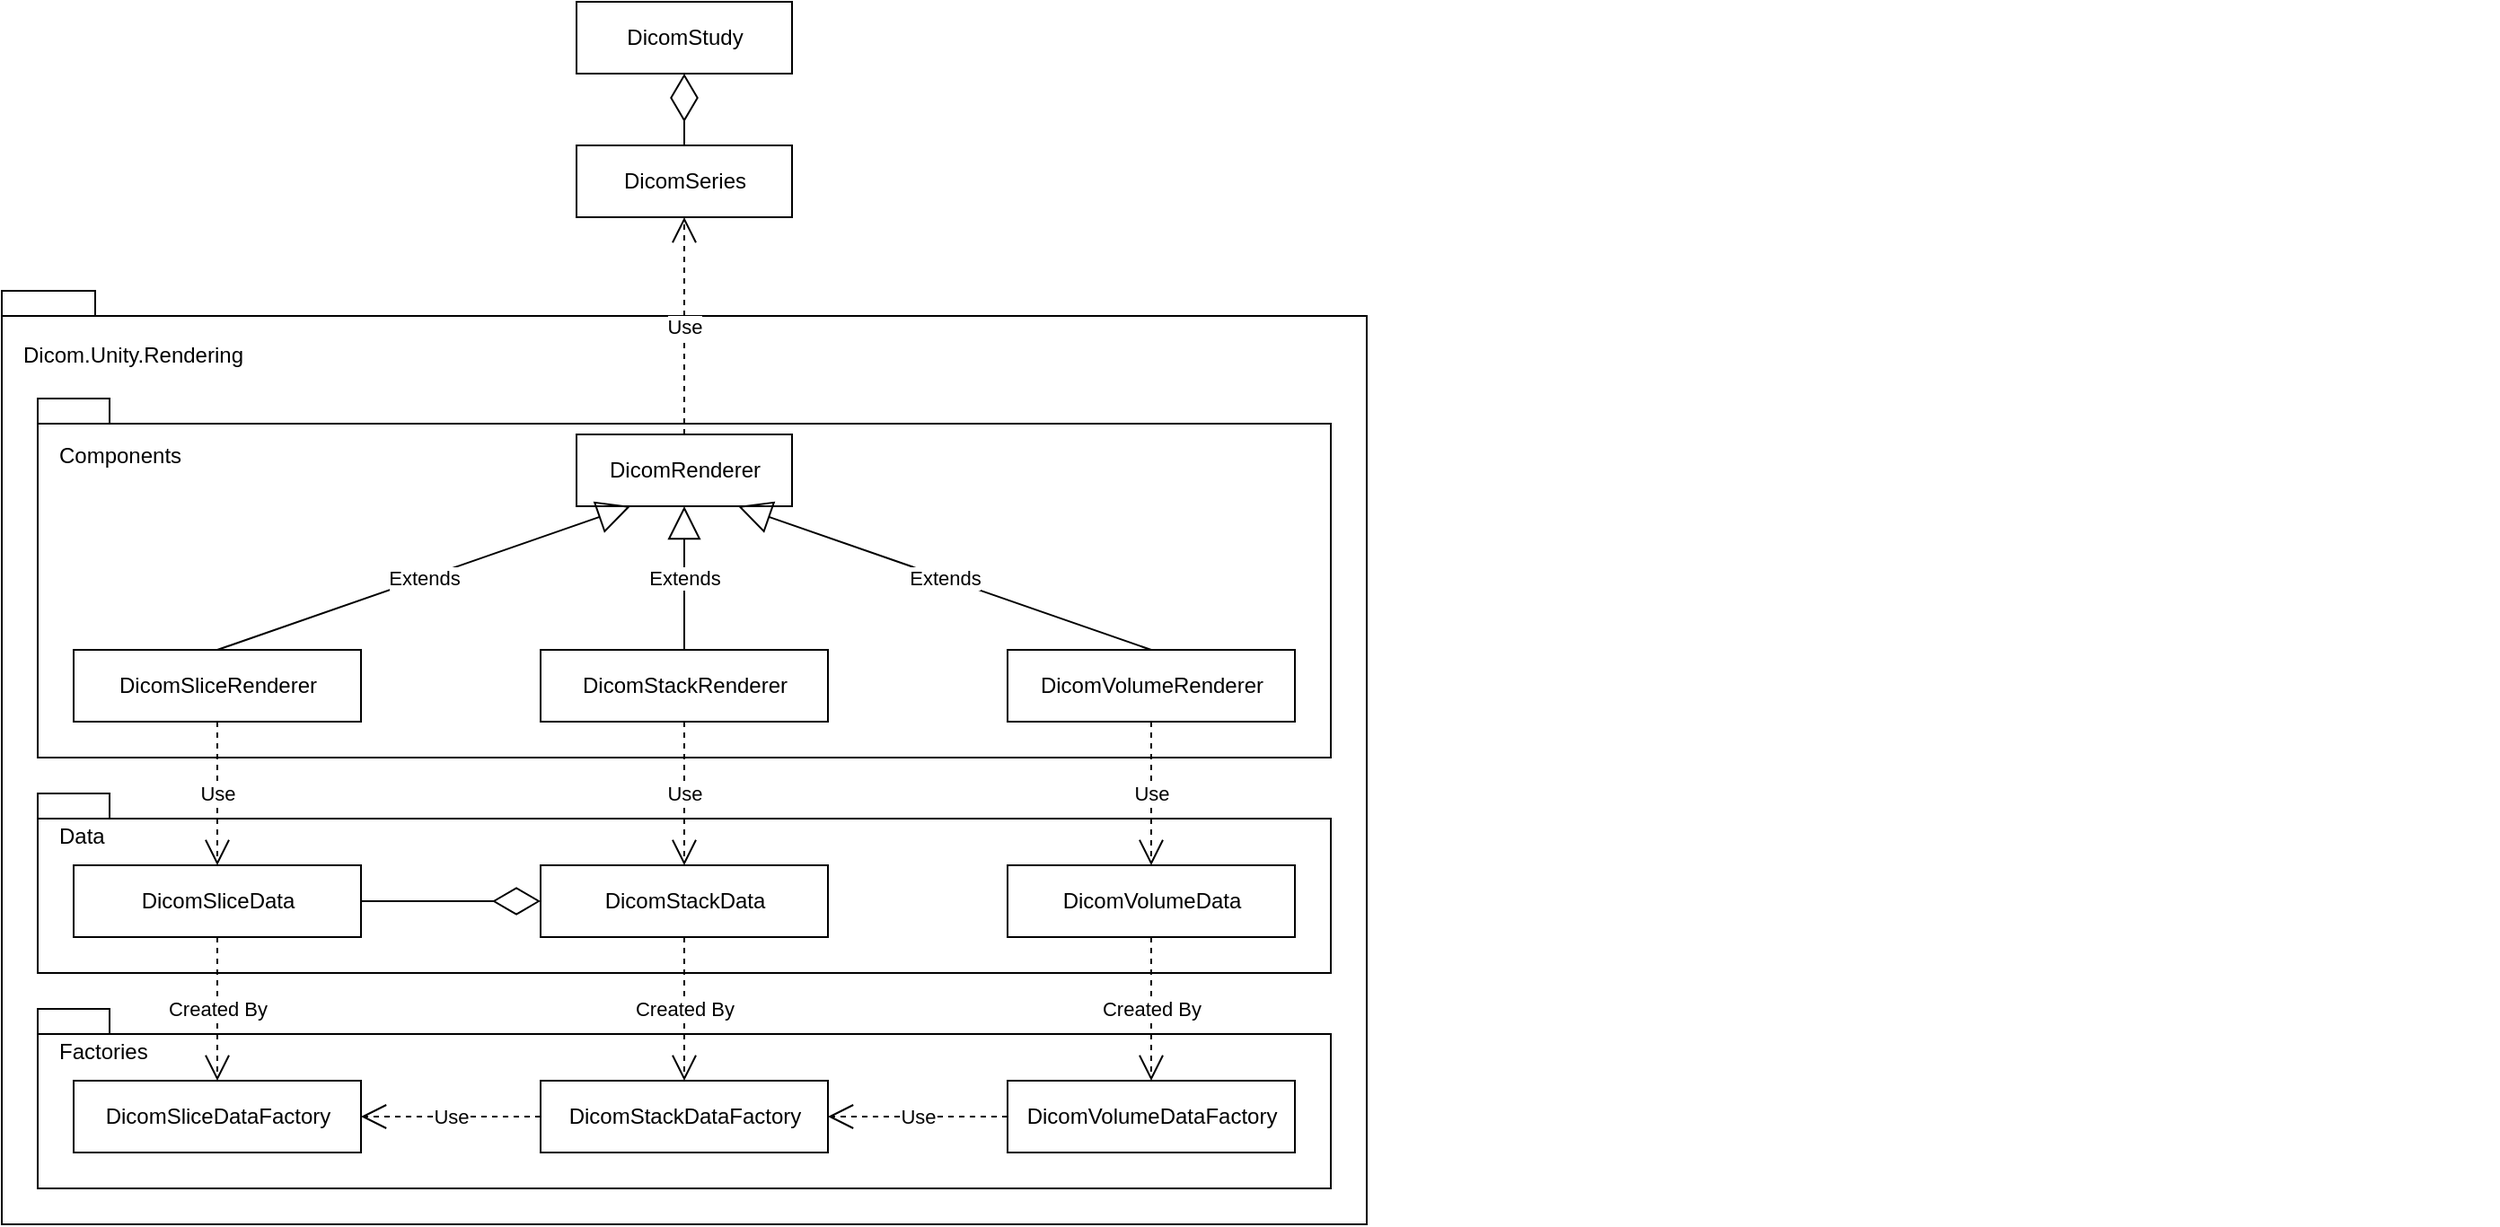 <mxfile version="14.9.6" type="device"><diagram id="IYH6daSMFyRdKHyCOF1y" name="Rendering"><mxGraphModel dx="1673" dy="967" grid="1" gridSize="10" guides="1" tooltips="1" connect="1" arrows="1" fold="1" page="1" pageScale="1" pageWidth="1169" pageHeight="827" math="0" shadow="0"><root><mxCell id="0"/><mxCell id="1" parent="0"/><mxCell id="m0TDC7ZAfeTCKjh6kQTJ-40" value="" style="group;container=1;" vertex="1" connectable="0" parent="1"><mxGeometry x="40" y="320" width="1390" height="480" as="geometry"/></mxCell><mxCell id="m0TDC7ZAfeTCKjh6kQTJ-38" value="" style="shape=folder;fontStyle=1;spacingTop=10;tabWidth=40;tabHeight=14;tabPosition=left;html=1;" vertex="1" parent="m0TDC7ZAfeTCKjh6kQTJ-40"><mxGeometry y="-39" width="760" height="520" as="geometry"/></mxCell><mxCell id="m0TDC7ZAfeTCKjh6kQTJ-43" value="" style="group;container=1;" vertex="1" connectable="0" parent="m0TDC7ZAfeTCKjh6kQTJ-40"><mxGeometry x="20" y="21" width="720" height="330" as="geometry"/></mxCell><mxCell id="m0TDC7ZAfeTCKjh6kQTJ-41" value="" style="shape=folder;fontStyle=1;spacingTop=10;tabWidth=40;tabHeight=14;tabPosition=left;html=1;align=left;" vertex="1" parent="m0TDC7ZAfeTCKjh6kQTJ-43"><mxGeometry width="720" height="200" as="geometry"/></mxCell><mxCell id="m0TDC7ZAfeTCKjh6kQTJ-42" value="Components" style="text;html=1;strokeColor=none;fillColor=none;align=left;verticalAlign=middle;whiteSpace=wrap;rounded=0;" vertex="1" parent="m0TDC7ZAfeTCKjh6kQTJ-43"><mxGeometry x="10" y="24" width="120" height="16" as="geometry"/></mxCell><mxCell id="m0TDC7ZAfeTCKjh6kQTJ-48" value="" style="group" vertex="1" connectable="0" parent="m0TDC7ZAfeTCKjh6kQTJ-40"><mxGeometry x="20" y="241" width="720" height="100" as="geometry"/></mxCell><mxCell id="m0TDC7ZAfeTCKjh6kQTJ-49" value="" style="shape=folder;fontStyle=1;spacingTop=10;tabWidth=40;tabHeight=14;tabPosition=left;html=1;align=left;" vertex="1" parent="m0TDC7ZAfeTCKjh6kQTJ-48"><mxGeometry width="720" height="100" as="geometry"/></mxCell><mxCell id="m0TDC7ZAfeTCKjh6kQTJ-50" value="Data" style="text;html=1;strokeColor=none;fillColor=none;align=left;verticalAlign=middle;whiteSpace=wrap;rounded=0;" vertex="1" parent="m0TDC7ZAfeTCKjh6kQTJ-48"><mxGeometry x="10" y="19.298" width="120" height="8.421" as="geometry"/></mxCell><mxCell id="m0TDC7ZAfeTCKjh6kQTJ-51" value="" style="group" vertex="1" connectable="0" parent="m0TDC7ZAfeTCKjh6kQTJ-40"><mxGeometry x="20" y="361" width="720" height="100" as="geometry"/></mxCell><mxCell id="m0TDC7ZAfeTCKjh6kQTJ-52" value="" style="shape=folder;fontStyle=1;spacingTop=10;tabWidth=40;tabHeight=14;tabPosition=left;html=1;align=left;" vertex="1" parent="m0TDC7ZAfeTCKjh6kQTJ-51"><mxGeometry width="720" height="100" as="geometry"/></mxCell><mxCell id="m0TDC7ZAfeTCKjh6kQTJ-53" value="Factories" style="text;html=1;strokeColor=none;fillColor=none;align=left;verticalAlign=middle;whiteSpace=wrap;rounded=0;" vertex="1" parent="m0TDC7ZAfeTCKjh6kQTJ-51"><mxGeometry x="10" y="19.298" width="120" height="8.421" as="geometry"/></mxCell><mxCell id="m0TDC7ZAfeTCKjh6kQTJ-5" value="DicomRenderer" style="html=1;" vertex="1" parent="1"><mxGeometry x="360" y="361" width="120" height="40" as="geometry"/></mxCell><mxCell id="m0TDC7ZAfeTCKjh6kQTJ-6" value="DicomSliceRenderer" style="html=1;" vertex="1" parent="1"><mxGeometry x="80" y="481" width="160" height="40" as="geometry"/></mxCell><mxCell id="m0TDC7ZAfeTCKjh6kQTJ-7" value="DicomStackRenderer" style="html=1;" vertex="1" parent="1"><mxGeometry x="340" y="481" width="160" height="40" as="geometry"/></mxCell><mxCell id="m0TDC7ZAfeTCKjh6kQTJ-8" value="DicomVolumeRenderer" style="html=1;" vertex="1" parent="1"><mxGeometry x="600" y="481" width="160" height="40" as="geometry"/></mxCell><mxCell id="m0TDC7ZAfeTCKjh6kQTJ-9" value="Extends" style="endArrow=block;endSize=16;endFill=0;html=1;exitX=0.5;exitY=0;exitDx=0;exitDy=0;entryX=0.25;entryY=1;entryDx=0;entryDy=0;" edge="1" parent="1" source="m0TDC7ZAfeTCKjh6kQTJ-6" target="m0TDC7ZAfeTCKjh6kQTJ-5"><mxGeometry width="160" relative="1" as="geometry"><mxPoint x="210" y="481" as="sourcePoint"/><mxPoint x="370" y="481" as="targetPoint"/></mxGeometry></mxCell><mxCell id="m0TDC7ZAfeTCKjh6kQTJ-10" value="Extends" style="endArrow=block;endSize=16;endFill=0;html=1;exitX=0.5;exitY=0;exitDx=0;exitDy=0;entryX=0.5;entryY=1;entryDx=0;entryDy=0;" edge="1" parent="1" source="m0TDC7ZAfeTCKjh6kQTJ-7" target="m0TDC7ZAfeTCKjh6kQTJ-5"><mxGeometry width="160" relative="1" as="geometry"><mxPoint x="460" y="621" as="sourcePoint"/><mxPoint x="620" y="621" as="targetPoint"/></mxGeometry></mxCell><mxCell id="m0TDC7ZAfeTCKjh6kQTJ-11" value="Extends" style="endArrow=block;endSize=16;endFill=0;html=1;exitX=0.5;exitY=0;exitDx=0;exitDy=0;entryX=0.75;entryY=1;entryDx=0;entryDy=0;" edge="1" parent="1" target="m0TDC7ZAfeTCKjh6kQTJ-5"><mxGeometry width="160" relative="1" as="geometry"><mxPoint x="680" y="481" as="sourcePoint"/><mxPoint x="800" y="431" as="targetPoint"/></mxGeometry></mxCell><mxCell id="m0TDC7ZAfeTCKjh6kQTJ-13" value="Use" style="endArrow=open;endSize=12;dashed=1;html=1;exitX=0;exitY=0.5;exitDx=0;exitDy=0;entryX=1;entryY=0.5;entryDx=0;entryDy=0;" edge="1" parent="1" target="m0TDC7ZAfeTCKjh6kQTJ-18"><mxGeometry width="160" relative="1" as="geometry"><mxPoint x="600" y="741" as="sourcePoint"/><mxPoint x="540" y="771" as="targetPoint"/></mxGeometry></mxCell><mxCell id="m0TDC7ZAfeTCKjh6kQTJ-14" value="DicomSliceData" style="html=1;" vertex="1" parent="1"><mxGeometry x="80" y="601" width="160" height="40" as="geometry"/></mxCell><mxCell id="m0TDC7ZAfeTCKjh6kQTJ-15" value="DicomStackData" style="html=1;" vertex="1" parent="1"><mxGeometry x="340" y="601" width="160" height="40" as="geometry"/></mxCell><mxCell id="m0TDC7ZAfeTCKjh6kQTJ-16" value="DicomVolumeData" style="html=1;" vertex="1" parent="1"><mxGeometry x="600" y="601" width="160" height="40" as="geometry"/></mxCell><mxCell id="m0TDC7ZAfeTCKjh6kQTJ-17" value="DicomSliceDataFactory" style="html=1;" vertex="1" parent="1"><mxGeometry x="80" y="721" width="160" height="40" as="geometry"/></mxCell><mxCell id="m0TDC7ZAfeTCKjh6kQTJ-18" value="DicomStackDataFactory" style="html=1;" vertex="1" parent="1"><mxGeometry x="340" y="721" width="160" height="40" as="geometry"/></mxCell><mxCell id="m0TDC7ZAfeTCKjh6kQTJ-19" value="DicomVolumeDataFactory" style="html=1;" vertex="1" parent="1"><mxGeometry x="600" y="721" width="160" height="40" as="geometry"/></mxCell><mxCell id="m0TDC7ZAfeTCKjh6kQTJ-20" value="Use" style="endArrow=open;endSize=12;dashed=1;html=1;exitX=0;exitY=0.5;exitDx=0;exitDy=0;entryX=1;entryY=0.5;entryDx=0;entryDy=0;" edge="1" parent="1" source="m0TDC7ZAfeTCKjh6kQTJ-18" target="m0TDC7ZAfeTCKjh6kQTJ-17"><mxGeometry width="160" relative="1" as="geometry"><mxPoint x="300" y="821" as="sourcePoint"/><mxPoint x="270" y="781" as="targetPoint"/></mxGeometry></mxCell><mxCell id="m0TDC7ZAfeTCKjh6kQTJ-22" value="" style="endArrow=diamondThin;endFill=0;endSize=24;html=1;entryX=0;entryY=0.5;entryDx=0;entryDy=0;exitX=1;exitY=0.5;exitDx=0;exitDy=0;" edge="1" parent="1" source="m0TDC7ZAfeTCKjh6kQTJ-14" target="m0TDC7ZAfeTCKjh6kQTJ-15"><mxGeometry width="160" relative="1" as="geometry"><mxPoint x="220" y="781" as="sourcePoint"/><mxPoint x="380" y="781" as="targetPoint"/></mxGeometry></mxCell><mxCell id="m0TDC7ZAfeTCKjh6kQTJ-23" value="Use" style="endArrow=open;endSize=12;dashed=1;html=1;exitX=0.5;exitY=1;exitDx=0;exitDy=0;" edge="1" parent="1" source="m0TDC7ZAfeTCKjh6kQTJ-6" target="m0TDC7ZAfeTCKjh6kQTJ-14"><mxGeometry width="160" relative="1" as="geometry"><mxPoint x="300" y="841" as="sourcePoint"/><mxPoint x="460" y="841" as="targetPoint"/></mxGeometry></mxCell><mxCell id="m0TDC7ZAfeTCKjh6kQTJ-24" value="Use" style="endArrow=open;endSize=12;dashed=1;html=1;exitX=0.5;exitY=1;exitDx=0;exitDy=0;entryX=0.5;entryY=0;entryDx=0;entryDy=0;" edge="1" parent="1" source="m0TDC7ZAfeTCKjh6kQTJ-7" target="m0TDC7ZAfeTCKjh6kQTJ-15"><mxGeometry width="160" relative="1" as="geometry"><mxPoint x="185" y="611" as="sourcePoint"/><mxPoint x="185" y="651" as="targetPoint"/></mxGeometry></mxCell><mxCell id="m0TDC7ZAfeTCKjh6kQTJ-27" value="Created By" style="endArrow=open;endSize=12;dashed=1;html=1;exitX=0.5;exitY=1;exitDx=0;exitDy=0;" edge="1" parent="1" source="m0TDC7ZAfeTCKjh6kQTJ-16"><mxGeometry width="160" relative="1" as="geometry"><mxPoint x="680" y="681" as="sourcePoint"/><mxPoint x="680" y="721" as="targetPoint"/></mxGeometry></mxCell><mxCell id="m0TDC7ZAfeTCKjh6kQTJ-28" value="Created By" style="endArrow=open;endSize=12;dashed=1;html=1;exitX=0.5;exitY=1;exitDx=0;exitDy=0;" edge="1" parent="1" source="m0TDC7ZAfeTCKjh6kQTJ-15" target="m0TDC7ZAfeTCKjh6kQTJ-18"><mxGeometry width="160" relative="1" as="geometry"><mxPoint x="480" y="881" as="sourcePoint"/><mxPoint x="640" y="881" as="targetPoint"/></mxGeometry></mxCell><mxCell id="m0TDC7ZAfeTCKjh6kQTJ-33" value="Created By" style="endArrow=open;endSize=12;dashed=1;html=1;exitX=0.5;exitY=1;exitDx=0;exitDy=0;" edge="1" parent="1" source="m0TDC7ZAfeTCKjh6kQTJ-14"><mxGeometry width="160" relative="1" as="geometry"><mxPoint x="160" y="681" as="sourcePoint"/><mxPoint x="160" y="721" as="targetPoint"/></mxGeometry></mxCell><mxCell id="m0TDC7ZAfeTCKjh6kQTJ-34" value="DicomSeries" style="html=1;" vertex="1" parent="1"><mxGeometry x="360" y="200" width="120" height="40" as="geometry"/></mxCell><mxCell id="m0TDC7ZAfeTCKjh6kQTJ-35" value="Use" style="endArrow=open;endSize=12;dashed=1;html=1;exitX=0.5;exitY=0;exitDx=0;exitDy=0;entryX=0.5;entryY=1;entryDx=0;entryDy=0;" edge="1" parent="1" source="m0TDC7ZAfeTCKjh6kQTJ-5" target="m0TDC7ZAfeTCKjh6kQTJ-34"><mxGeometry width="160" relative="1" as="geometry"><mxPoint x="580" y="251" as="sourcePoint"/><mxPoint x="740" y="251" as="targetPoint"/></mxGeometry></mxCell><mxCell id="m0TDC7ZAfeTCKjh6kQTJ-36" value="DicomStudy" style="html=1;" vertex="1" parent="1"><mxGeometry x="360" y="120" width="120" height="40" as="geometry"/></mxCell><mxCell id="m0TDC7ZAfeTCKjh6kQTJ-37" value="" style="endArrow=diamondThin;endFill=0;endSize=24;html=1;entryX=0.5;entryY=1;entryDx=0;entryDy=0;exitX=0.5;exitY=0;exitDx=0;exitDy=0;" edge="1" parent="1" source="m0TDC7ZAfeTCKjh6kQTJ-34" target="m0TDC7ZAfeTCKjh6kQTJ-36"><mxGeometry width="160" relative="1" as="geometry"><mxPoint x="200" y="170" as="sourcePoint"/><mxPoint x="360" y="170" as="targetPoint"/></mxGeometry></mxCell><mxCell id="m0TDC7ZAfeTCKjh6kQTJ-47" value="Use" style="endArrow=open;endSize=12;dashed=1;html=1;exitX=0.5;exitY=1;exitDx=0;exitDy=0;entryX=0.5;entryY=0;entryDx=0;entryDy=0;" edge="1" parent="1" source="m0TDC7ZAfeTCKjh6kQTJ-8" target="m0TDC7ZAfeTCKjh6kQTJ-16"><mxGeometry width="160" relative="1" as="geometry"><mxPoint x="860" y="541" as="sourcePoint"/><mxPoint x="860" y="621" as="targetPoint"/></mxGeometry></mxCell><mxCell id="m0TDC7ZAfeTCKjh6kQTJ-39" value="Dicom.Unity.Rendering" style="text;html=1;strokeColor=none;fillColor=none;align=left;verticalAlign=middle;whiteSpace=wrap;rounded=0;" vertex="1" parent="1"><mxGeometry x="50" y="305" width="90" height="24" as="geometry"/></mxCell></root></mxGraphModel></diagram></mxfile>